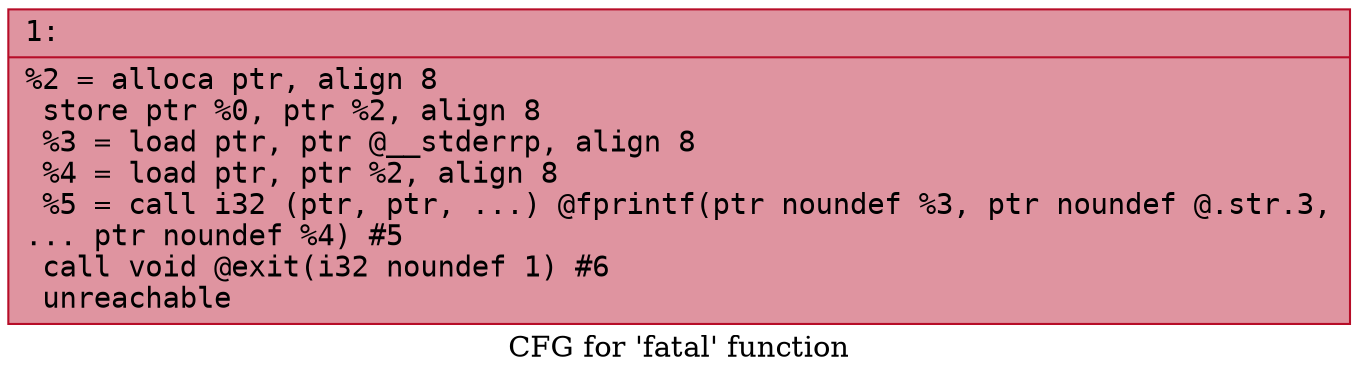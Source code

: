 digraph "CFG for 'fatal' function" {
	label="CFG for 'fatal' function";

	Node0x60000292e170 [shape=record,color="#b70d28ff", style=filled, fillcolor="#b70d2870" fontname="Courier",label="{1:\l|  %2 = alloca ptr, align 8\l  store ptr %0, ptr %2, align 8\l  %3 = load ptr, ptr @__stderrp, align 8\l  %4 = load ptr, ptr %2, align 8\l  %5 = call i32 (ptr, ptr, ...) @fprintf(ptr noundef %3, ptr noundef @.str.3,\l... ptr noundef %4) #5\l  call void @exit(i32 noundef 1) #6\l  unreachable\l}"];
}
